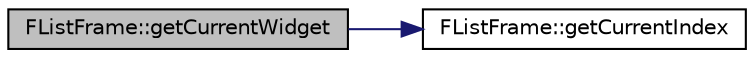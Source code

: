 digraph "FListFrame::getCurrentWidget"
{
 // INTERACTIVE_SVG=YES
  edge [fontname="Helvetica",fontsize="10",labelfontname="Helvetica",labelfontsize="10"];
  node [fontname="Helvetica",fontsize="10",shape=record];
  rankdir="LR";
  Node137 [label="FListFrame::getCurrentWidget",height=0.2,width=0.4,color="black", fillcolor="grey75", style="filled", fontcolor="black"];
  Node137 -> Node138 [color="midnightblue",fontsize="10",style="solid",fontname="Helvetica"];
  Node138 [label="FListFrame::getCurrentIndex",height=0.2,width=0.4,color="black", fillcolor="white", style="filled",URL="$class_f_list_frame.html#a0037e19af552e7ccca67e2a01b700389",tooltip="Accesseur en lecture du rang (index) de l&#39;onglet courant (0-based). "];
}
